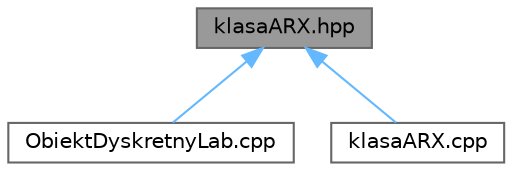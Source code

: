 digraph "klasaARX.hpp"
{
 // LATEX_PDF_SIZE
  bgcolor="transparent";
  edge [fontname=Helvetica,fontsize=10,labelfontname=Helvetica,labelfontsize=10];
  node [fontname=Helvetica,fontsize=10,shape=box,height=0.2,width=0.4];
  Node1 [label="klasaARX.hpp",height=0.2,width=0.4,color="gray40", fillcolor="grey60", style="filled", fontcolor="black",tooltip=" "];
  Node1 -> Node2 [dir="back",color="steelblue1",style="solid"];
  Node2 [label="ObiektDyskretnyLab.cpp",height=0.2,width=0.4,color="grey40", fillcolor="white", style="filled",URL="$_obiekt_dyskretny_lab_8cpp.html",tooltip=" "];
  Node1 -> Node3 [dir="back",color="steelblue1",style="solid"];
  Node3 [label="klasaARX.cpp",height=0.2,width=0.4,color="grey40", fillcolor="white", style="filled",URL="$klasa_a_r_x_8cpp.html",tooltip=" "];
}

